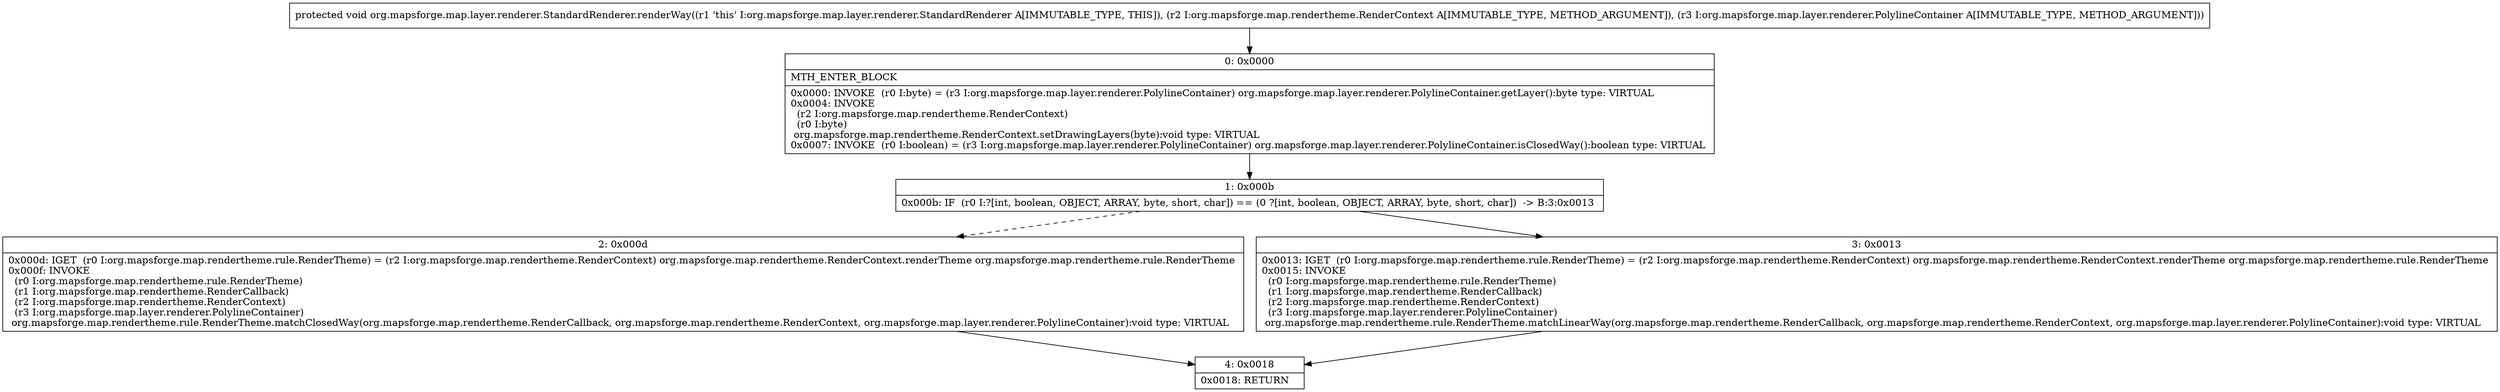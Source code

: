 digraph "CFG fororg.mapsforge.map.layer.renderer.StandardRenderer.renderWay(Lorg\/mapsforge\/map\/rendertheme\/RenderContext;Lorg\/mapsforge\/map\/layer\/renderer\/PolylineContainer;)V" {
Node_0 [shape=record,label="{0\:\ 0x0000|MTH_ENTER_BLOCK\l|0x0000: INVOKE  (r0 I:byte) = (r3 I:org.mapsforge.map.layer.renderer.PolylineContainer) org.mapsforge.map.layer.renderer.PolylineContainer.getLayer():byte type: VIRTUAL \l0x0004: INVOKE  \l  (r2 I:org.mapsforge.map.rendertheme.RenderContext)\l  (r0 I:byte)\l org.mapsforge.map.rendertheme.RenderContext.setDrawingLayers(byte):void type: VIRTUAL \l0x0007: INVOKE  (r0 I:boolean) = (r3 I:org.mapsforge.map.layer.renderer.PolylineContainer) org.mapsforge.map.layer.renderer.PolylineContainer.isClosedWay():boolean type: VIRTUAL \l}"];
Node_1 [shape=record,label="{1\:\ 0x000b|0x000b: IF  (r0 I:?[int, boolean, OBJECT, ARRAY, byte, short, char]) == (0 ?[int, boolean, OBJECT, ARRAY, byte, short, char])  \-\> B:3:0x0013 \l}"];
Node_2 [shape=record,label="{2\:\ 0x000d|0x000d: IGET  (r0 I:org.mapsforge.map.rendertheme.rule.RenderTheme) = (r2 I:org.mapsforge.map.rendertheme.RenderContext) org.mapsforge.map.rendertheme.RenderContext.renderTheme org.mapsforge.map.rendertheme.rule.RenderTheme \l0x000f: INVOKE  \l  (r0 I:org.mapsforge.map.rendertheme.rule.RenderTheme)\l  (r1 I:org.mapsforge.map.rendertheme.RenderCallback)\l  (r2 I:org.mapsforge.map.rendertheme.RenderContext)\l  (r3 I:org.mapsforge.map.layer.renderer.PolylineContainer)\l org.mapsforge.map.rendertheme.rule.RenderTheme.matchClosedWay(org.mapsforge.map.rendertheme.RenderCallback, org.mapsforge.map.rendertheme.RenderContext, org.mapsforge.map.layer.renderer.PolylineContainer):void type: VIRTUAL \l}"];
Node_3 [shape=record,label="{3\:\ 0x0013|0x0013: IGET  (r0 I:org.mapsforge.map.rendertheme.rule.RenderTheme) = (r2 I:org.mapsforge.map.rendertheme.RenderContext) org.mapsforge.map.rendertheme.RenderContext.renderTheme org.mapsforge.map.rendertheme.rule.RenderTheme \l0x0015: INVOKE  \l  (r0 I:org.mapsforge.map.rendertheme.rule.RenderTheme)\l  (r1 I:org.mapsforge.map.rendertheme.RenderCallback)\l  (r2 I:org.mapsforge.map.rendertheme.RenderContext)\l  (r3 I:org.mapsforge.map.layer.renderer.PolylineContainer)\l org.mapsforge.map.rendertheme.rule.RenderTheme.matchLinearWay(org.mapsforge.map.rendertheme.RenderCallback, org.mapsforge.map.rendertheme.RenderContext, org.mapsforge.map.layer.renderer.PolylineContainer):void type: VIRTUAL \l}"];
Node_4 [shape=record,label="{4\:\ 0x0018|0x0018: RETURN   \l}"];
MethodNode[shape=record,label="{protected void org.mapsforge.map.layer.renderer.StandardRenderer.renderWay((r1 'this' I:org.mapsforge.map.layer.renderer.StandardRenderer A[IMMUTABLE_TYPE, THIS]), (r2 I:org.mapsforge.map.rendertheme.RenderContext A[IMMUTABLE_TYPE, METHOD_ARGUMENT]), (r3 I:org.mapsforge.map.layer.renderer.PolylineContainer A[IMMUTABLE_TYPE, METHOD_ARGUMENT])) }"];
MethodNode -> Node_0;
Node_0 -> Node_1;
Node_1 -> Node_2[style=dashed];
Node_1 -> Node_3;
Node_2 -> Node_4;
Node_3 -> Node_4;
}

